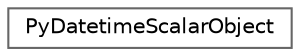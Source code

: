 digraph "Graphical Class Hierarchy"
{
 // LATEX_PDF_SIZE
  bgcolor="transparent";
  edge [fontname=Helvetica,fontsize=10,labelfontname=Helvetica,labelfontsize=10];
  node [fontname=Helvetica,fontsize=10,shape=box,height=0.2,width=0.4];
  rankdir="LR";
  Node0 [id="Node000000",label="PyDatetimeScalarObject",height=0.2,width=0.4,color="grey40", fillcolor="white", style="filled",URL="$de/d86/structPyDatetimeScalarObject.html",tooltip=" "];
}
